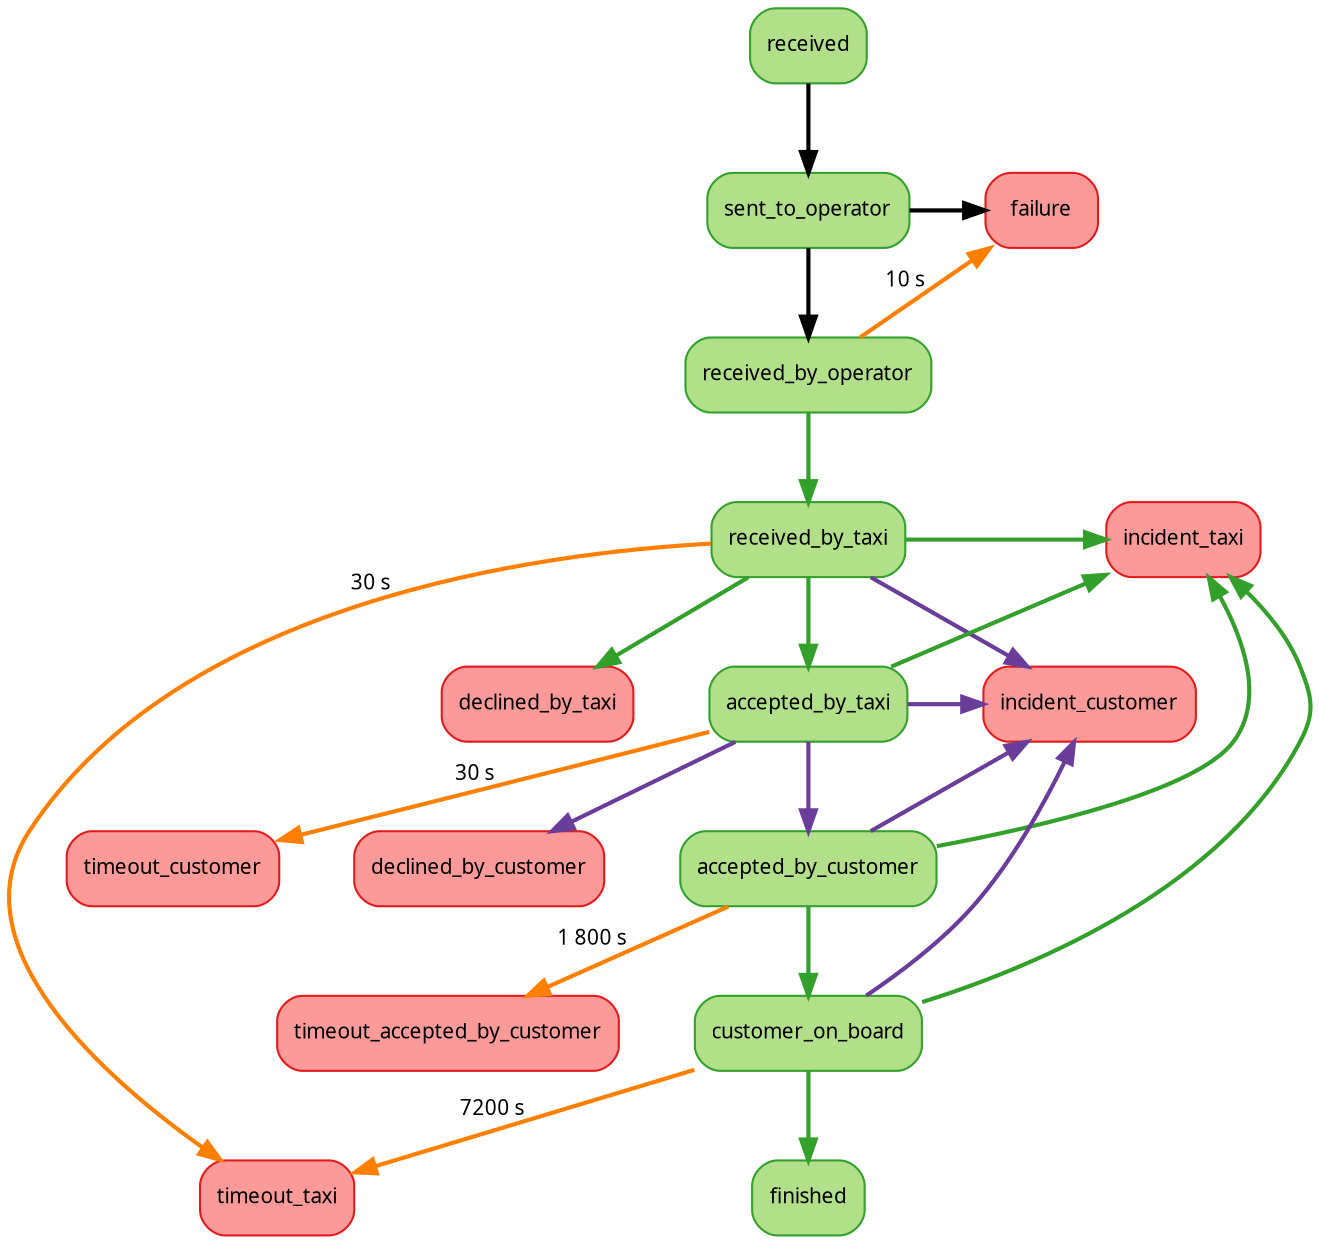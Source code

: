 digraph {
    rankdir=TB;
    nodesep=0.5;
    ranksep=0.6;
    node [shape=box,fontname=sans,fontsize=10,colorscheme=paired10];
    edge [fontname=sans,fontsize=10,colorscheme=paired10];
    node [color=4,style="rounded,filled",fillcolor=3];
    received;
    sent_to_operator;
    received_by_operator;
    received_by_taxi;
    accepted_by_taxi;
    accepted_by_customer;
    customer_on_board;
    finished;
    node [color=6,fillcolor=5];
    failure;
    declined_by_taxi;
    incident_taxi;
    timeout_taxi;
    incident_customer;
    declined_by_customer;
    timeout_customer;
    timeout_accepted_by_customer;

    edge [style=bold]; // server update
    received -> sent_to_operator [weight=8];
    sent_to_operator -> received_by_operator [weight=8];
    sent_to_operator -> failure;

    edge [color=4]; // operator updates
    received_by_operator -> received_by_taxi [weight=8];
    received_by_taxi -> accepted_by_taxi [weight=8];
    received_by_taxi -> declined_by_taxi;
    received_by_taxi -> incident_taxi;
    accepted_by_taxi -> incident_taxi;
    accepted_by_customer -> customer_on_board [weight=8];
    accepted_by_customer -> incident_taxi;
    customer_on_board -> finished [weight=8];
    customer_on_board -> incident_taxi;

    edge [color=8]; // timeouts
    received_by_operator -> failure [xlabel="10 s"];
    received_by_taxi -> timeout_taxi [xlabel="30 s"];
    accepted_by_taxi -> timeout_customer [xlabel="30 s"];
    accepted_by_customer -> timeout_accepted_by_customer [xlabel="1 800 s"];
    customer_on_board -> timeout_taxi [xlabel="7200 s"];

    edge [color=10]; // search engine updates
    accepted_by_taxi -> accepted_by_customer [weight=8];
    received_by_taxi -> incident_customer;
    accepted_by_taxi -> incident_customer;
    accepted_by_taxi -> declined_by_customer;
    accepted_by_customer -> incident_customer;
    customer_on_board -> incident_customer;

    edge [color=2]; // after taxi status update

    // Trick to make the graph narrower
    { rank = same; sent_to_operator; failure; }
    { rank = same; received_by_taxi; incident_taxi; }
    { rank = same; accepted_by_taxi; incident_customer; }
}
